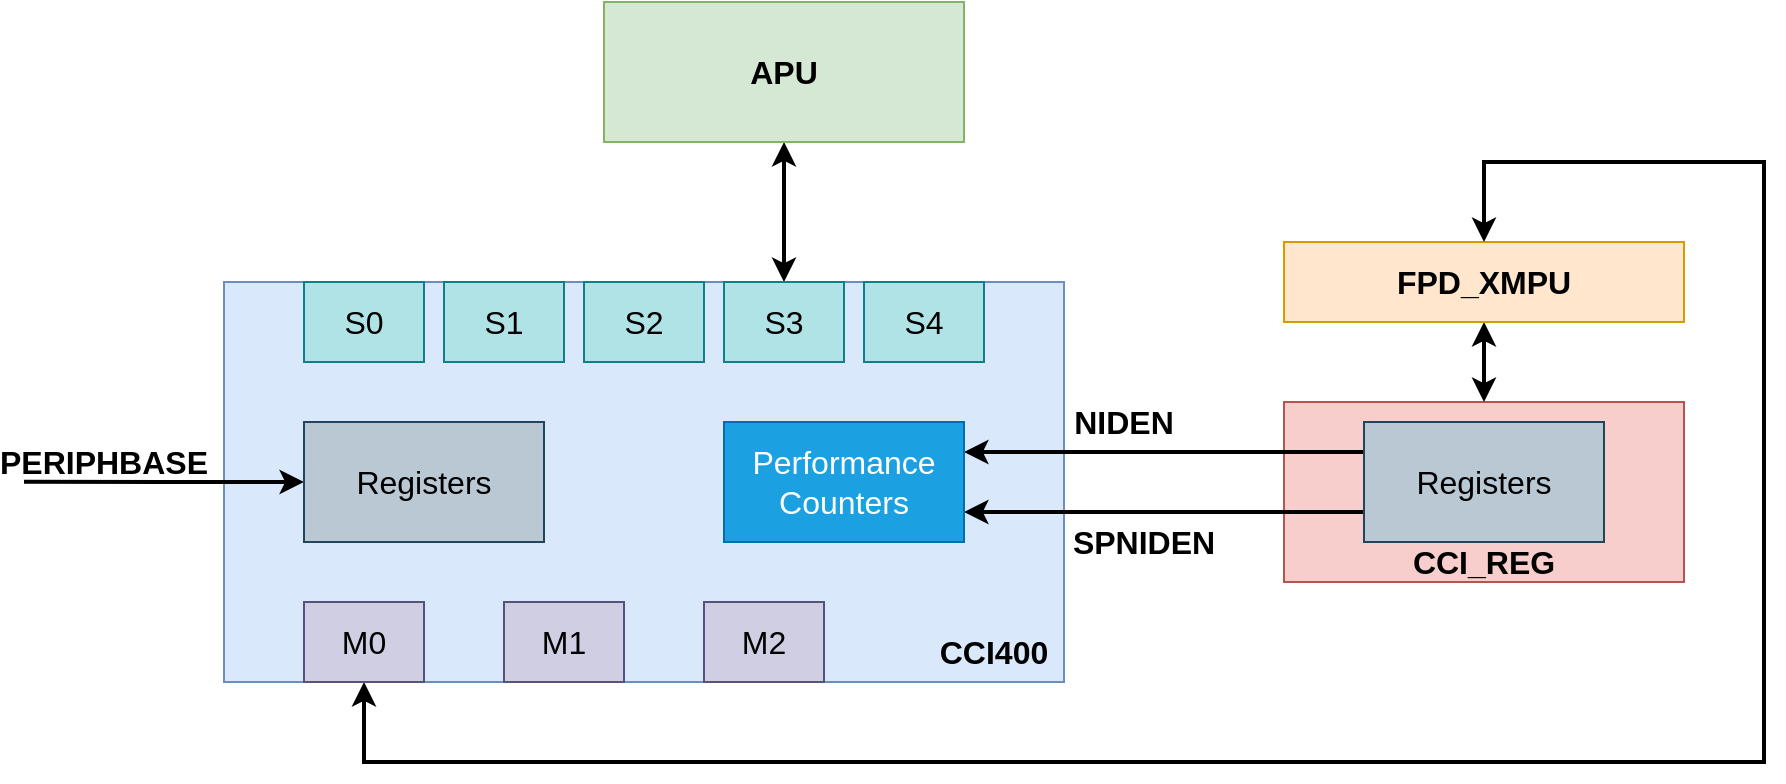 <mxfile version="14.6.13" type="device"><diagram id="oNsbzITkDK4D8ZOR9who" name="Page-1"><mxGraphModel dx="643" dy="446" grid="1" gridSize="10" guides="1" tooltips="1" connect="1" arrows="1" fold="1" page="1" pageScale="1" pageWidth="1100" pageHeight="850" math="0" shadow="0"><root><mxCell id="0"/><mxCell id="1" parent="0"/><mxCell id="CBEJIbusX6vlpgMRnuEA-12" value="&lt;b style=&quot;font-size: 16px;&quot;&gt;CCI400&lt;/b&gt;" style="rounded=0;whiteSpace=wrap;html=1;spacingLeft=350;spacingBottom=-170;fillColor=#dae8fc;strokeColor=#6c8ebf;fontSize=16;" vertex="1" parent="1"><mxGeometry x="190" y="270" width="420" height="200" as="geometry"/></mxCell><mxCell id="CBEJIbusX6vlpgMRnuEA-9" value="&lt;h1 style=&quot;font-size: 16px;&quot;&gt;&lt;font style=&quot;font-size: 16px;&quot;&gt;CCI_REG&lt;/font&gt;&lt;/h1&gt;" style="rounded=0;whiteSpace=wrap;html=1;labelPosition=center;verticalLabelPosition=middle;align=center;verticalAlign=middle;spacingBottom=-70;fillColor=#f8cecc;strokeColor=#b85450;fontSize=16;" vertex="1" parent="1"><mxGeometry x="720" y="330" width="200" height="90" as="geometry"/></mxCell><mxCell id="CBEJIbusX6vlpgMRnuEA-26" style="edgeStyle=orthogonalEdgeStyle;rounded=0;orthogonalLoop=1;jettySize=auto;html=1;exitX=0;exitY=0.5;exitDx=0;exitDy=0;startArrow=classic;startFill=1;endArrow=none;endFill=0;strokeWidth=2;" edge="1" parent="1" source="CBEJIbusX6vlpgMRnuEA-1"><mxGeometry relative="1" as="geometry"><mxPoint x="90.0" y="369.862" as="targetPoint"/></mxGeometry></mxCell><mxCell id="CBEJIbusX6vlpgMRnuEA-1" value="Registers" style="rounded=0;whiteSpace=wrap;html=1;fillColor=#bac8d3;strokeColor=#23445d;fontSize=16;" vertex="1" parent="1"><mxGeometry x="230" y="340" width="120" height="60" as="geometry"/></mxCell><mxCell id="CBEJIbusX6vlpgMRnuEA-2" value="&lt;span style=&quot;left: 302.3px; top: 122.306px; font-size: 16px; transform: scaleX(0.887);&quot; dir=&quot;ltr&quot;&gt;&lt;b style=&quot;font-size: 16px;&quot;&gt;PERIPHBASE&lt;/b&gt;&lt;/span&gt;" style="text;html=1;strokeColor=none;fillColor=none;align=center;verticalAlign=middle;whiteSpace=wrap;rounded=0;fontSize=16;" vertex="1" parent="1"><mxGeometry x="110" y="350" width="40" height="20" as="geometry"/></mxCell><mxCell id="CBEJIbusX6vlpgMRnuEA-3" value="&lt;span style=&quot;font-size: 16px;&quot;&gt;&lt;b style=&quot;font-size: 16px;&quot;&gt;NIDEN&lt;/b&gt;&lt;/span&gt;" style="text;html=1;strokeColor=none;fillColor=none;align=center;verticalAlign=middle;whiteSpace=wrap;rounded=0;fontSize=16;" vertex="1" parent="1"><mxGeometry x="620" y="330" width="40" height="20" as="geometry"/></mxCell><mxCell id="CBEJIbusX6vlpgMRnuEA-4" value="&lt;span style=&quot;font-size: 16px;&quot;&gt;&lt;b style=&quot;font-size: 16px;&quot;&gt;SPNIDEN&lt;/b&gt;&lt;/span&gt;" style="text;html=1;strokeColor=none;fillColor=none;align=center;verticalAlign=middle;whiteSpace=wrap;rounded=0;fontSize=16;" vertex="1" parent="1"><mxGeometry x="630" y="390" width="40" height="20" as="geometry"/></mxCell><mxCell id="CBEJIbusX6vlpgMRnuEA-24" style="edgeStyle=orthogonalEdgeStyle;rounded=0;orthogonalLoop=1;jettySize=auto;html=1;exitX=0;exitY=0.25;exitDx=0;exitDy=0;entryX=1;entryY=0.25;entryDx=0;entryDy=0;strokeWidth=2;fontSize=16;" edge="1" parent="1" source="CBEJIbusX6vlpgMRnuEA-8" target="CBEJIbusX6vlpgMRnuEA-23"><mxGeometry relative="1" as="geometry"/></mxCell><mxCell id="CBEJIbusX6vlpgMRnuEA-25" style="edgeStyle=orthogonalEdgeStyle;rounded=0;orthogonalLoop=1;jettySize=auto;html=1;exitX=0;exitY=0.75;exitDx=0;exitDy=0;entryX=1;entryY=0.75;entryDx=0;entryDy=0;strokeWidth=2;fontSize=16;" edge="1" parent="1" source="CBEJIbusX6vlpgMRnuEA-8" target="CBEJIbusX6vlpgMRnuEA-23"><mxGeometry relative="1" as="geometry"/></mxCell><mxCell id="CBEJIbusX6vlpgMRnuEA-8" value="Registers" style="rounded=0;whiteSpace=wrap;html=1;fillColor=#bac8d3;strokeColor=#23445d;fontSize=16;" vertex="1" parent="1"><mxGeometry x="760" y="340" width="120" height="60" as="geometry"/></mxCell><mxCell id="CBEJIbusX6vlpgMRnuEA-27" style="edgeStyle=orthogonalEdgeStyle;rounded=0;orthogonalLoop=1;jettySize=auto;html=1;exitX=0.5;exitY=1;exitDx=0;exitDy=0;entryX=0.5;entryY=0;entryDx=0;entryDy=0;startArrow=classic;startFill=1;endArrow=classic;endFill=1;strokeWidth=2;fontSize=16;" edge="1" parent="1" source="CBEJIbusX6vlpgMRnuEA-10" target="CBEJIbusX6vlpgMRnuEA-9"><mxGeometry relative="1" as="geometry"/></mxCell><mxCell id="CBEJIbusX6vlpgMRnuEA-10" value="&lt;h1 style=&quot;font-size: 16px;&quot;&gt;&lt;span style=&quot;left: 400.802px; top: 519.285px; font-family: sans-serif; transform: scaleX(0.926); font-size: 16px;&quot; dir=&quot;ltr&quot;&gt;&lt;font style=&quot;font-size: 16px;&quot;&gt;FPD_XMPU&lt;/font&gt;&lt;/span&gt;&lt;br style=&quot;font-size: 16px;&quot;&gt;&lt;/h1&gt;" style="rounded=0;whiteSpace=wrap;html=1;fillColor=#ffe6cc;strokeColor=#d79b00;fontSize=16;" vertex="1" parent="1"><mxGeometry x="720" y="250" width="200" height="40" as="geometry"/></mxCell><mxCell id="CBEJIbusX6vlpgMRnuEA-29" style="edgeStyle=orthogonalEdgeStyle;rounded=0;orthogonalLoop=1;jettySize=auto;html=1;exitX=0.5;exitY=1;exitDx=0;exitDy=0;entryX=0.5;entryY=0;entryDx=0;entryDy=0;startArrow=classic;startFill=1;endArrow=classic;endFill=1;strokeWidth=2;fontSize=16;" edge="1" parent="1" source="CBEJIbusX6vlpgMRnuEA-11" target="CBEJIbusX6vlpgMRnuEA-19"><mxGeometry relative="1" as="geometry"/></mxCell><mxCell id="CBEJIbusX6vlpgMRnuEA-11" value="&lt;h1 style=&quot;font-size: 16px;&quot;&gt;&lt;span style=&quot;left: 400.802px; top: 519.285px; font-family: sans-serif; transform: scaleX(0.926); font-size: 16px;&quot; dir=&quot;ltr&quot;&gt;&lt;font style=&quot;font-size: 16px;&quot;&gt;APU&lt;/font&gt;&lt;/span&gt;&lt;br style=&quot;font-size: 16px;&quot;&gt;&lt;/h1&gt;" style="rounded=0;whiteSpace=wrap;html=1;fillColor=#d5e8d4;strokeColor=#82b366;fontSize=16;" vertex="1" parent="1"><mxGeometry x="380" y="130" width="180" height="70" as="geometry"/></mxCell><mxCell id="CBEJIbusX6vlpgMRnuEA-15" value="S0" style="rounded=0;whiteSpace=wrap;html=1;fillColor=#b0e3e6;strokeColor=#0e8088;fontSize=16;" vertex="1" parent="1"><mxGeometry x="230" y="270" width="60" height="40" as="geometry"/></mxCell><mxCell id="CBEJIbusX6vlpgMRnuEA-31" style="edgeStyle=orthogonalEdgeStyle;rounded=0;orthogonalLoop=1;jettySize=auto;html=1;exitX=0.5;exitY=1;exitDx=0;exitDy=0;entryX=0.5;entryY=0;entryDx=0;entryDy=0;startArrow=classic;startFill=1;endArrow=classic;endFill=1;strokeWidth=2;" edge="1" parent="1" source="CBEJIbusX6vlpgMRnuEA-16" target="CBEJIbusX6vlpgMRnuEA-10"><mxGeometry relative="1" as="geometry"><Array as="points"><mxPoint x="260" y="510"/><mxPoint x="960" y="510"/><mxPoint x="960" y="210"/><mxPoint x="820" y="210"/></Array></mxGeometry></mxCell><mxCell id="CBEJIbusX6vlpgMRnuEA-16" value="M0" style="rounded=0;whiteSpace=wrap;html=1;fillColor=#d0cee2;strokeColor=#56517e;fontSize=16;" vertex="1" parent="1"><mxGeometry x="230" y="430" width="60" height="40" as="geometry"/></mxCell><mxCell id="CBEJIbusX6vlpgMRnuEA-17" value="S1" style="rounded=0;whiteSpace=wrap;html=1;fillColor=#b0e3e6;strokeColor=#0e8088;fontSize=16;" vertex="1" parent="1"><mxGeometry x="300" y="270" width="60" height="40" as="geometry"/></mxCell><mxCell id="CBEJIbusX6vlpgMRnuEA-18" value="S2" style="rounded=0;whiteSpace=wrap;html=1;fillColor=#b0e3e6;strokeColor=#0e8088;fontSize=16;" vertex="1" parent="1"><mxGeometry x="370" y="270" width="60" height="40" as="geometry"/></mxCell><mxCell id="CBEJIbusX6vlpgMRnuEA-19" value="S3" style="rounded=0;whiteSpace=wrap;html=1;fillColor=#b0e3e6;strokeColor=#0e8088;fontSize=16;" vertex="1" parent="1"><mxGeometry x="440" y="270" width="60" height="40" as="geometry"/></mxCell><mxCell id="CBEJIbusX6vlpgMRnuEA-20" value="S4" style="rounded=0;whiteSpace=wrap;html=1;fillColor=#b0e3e6;strokeColor=#0e8088;fontSize=16;" vertex="1" parent="1"><mxGeometry x="510" y="270" width="60" height="40" as="geometry"/></mxCell><mxCell id="CBEJIbusX6vlpgMRnuEA-21" value="M1" style="rounded=0;whiteSpace=wrap;html=1;fillColor=#d0cee2;strokeColor=#56517e;fontSize=16;" vertex="1" parent="1"><mxGeometry x="330" y="430" width="60" height="40" as="geometry"/></mxCell><mxCell id="CBEJIbusX6vlpgMRnuEA-22" value="M2" style="rounded=0;whiteSpace=wrap;html=1;fillColor=#d0cee2;strokeColor=#56517e;fontSize=16;" vertex="1" parent="1"><mxGeometry x="430" y="430" width="60" height="40" as="geometry"/></mxCell><mxCell id="CBEJIbusX6vlpgMRnuEA-23" value="Performance&lt;br style=&quot;font-size: 16px;&quot;&gt;Counters" style="rounded=0;whiteSpace=wrap;html=1;fillColor=#1ba1e2;strokeColor=#006EAF;fontColor=#ffffff;fontSize=16;" vertex="1" parent="1"><mxGeometry x="440" y="340" width="120" height="60" as="geometry"/></mxCell></root></mxGraphModel></diagram></mxfile>